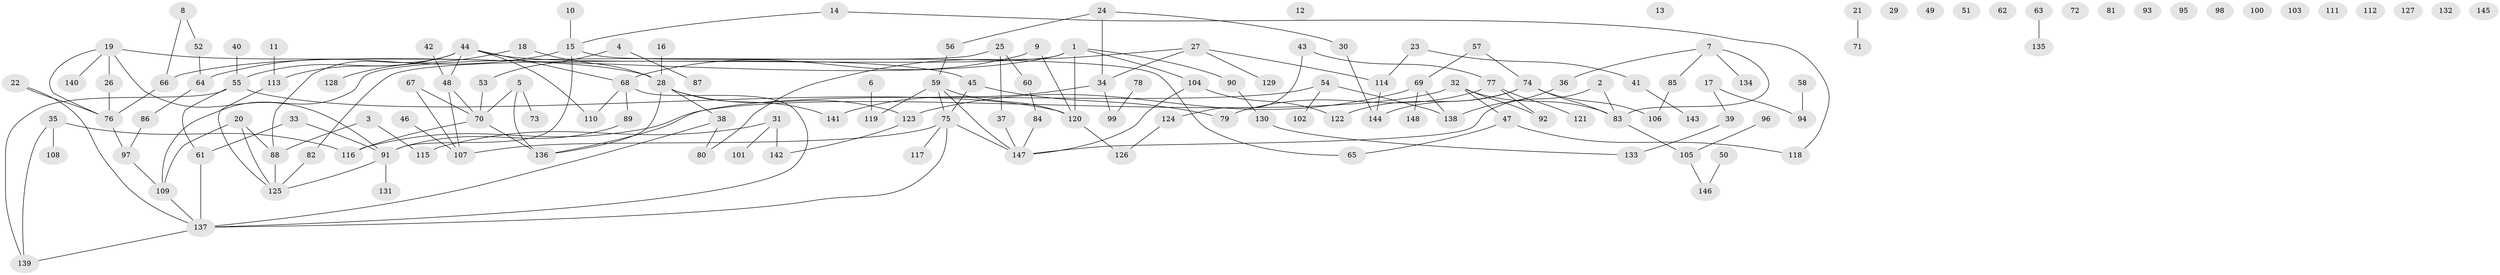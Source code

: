 // coarse degree distribution, {8: 0.02912621359223301, 6: 0.02912621359223301, 2: 0.2815533980582524, 1: 0.17475728155339806, 7: 0.02912621359223301, 3: 0.13592233009708737, 4: 0.07766990291262135, 0: 0.17475728155339806, 5: 0.06796116504854369}
// Generated by graph-tools (version 1.1) at 2025/41/03/06/25 10:41:20]
// undirected, 148 vertices, 170 edges
graph export_dot {
graph [start="1"]
  node [color=gray90,style=filled];
  1;
  2;
  3;
  4;
  5;
  6;
  7;
  8;
  9;
  10;
  11;
  12;
  13;
  14;
  15;
  16;
  17;
  18;
  19;
  20;
  21;
  22;
  23;
  24;
  25;
  26;
  27;
  28;
  29;
  30;
  31;
  32;
  33;
  34;
  35;
  36;
  37;
  38;
  39;
  40;
  41;
  42;
  43;
  44;
  45;
  46;
  47;
  48;
  49;
  50;
  51;
  52;
  53;
  54;
  55;
  56;
  57;
  58;
  59;
  60;
  61;
  62;
  63;
  64;
  65;
  66;
  67;
  68;
  69;
  70;
  71;
  72;
  73;
  74;
  75;
  76;
  77;
  78;
  79;
  80;
  81;
  82;
  83;
  84;
  85;
  86;
  87;
  88;
  89;
  90;
  91;
  92;
  93;
  94;
  95;
  96;
  97;
  98;
  99;
  100;
  101;
  102;
  103;
  104;
  105;
  106;
  107;
  108;
  109;
  110;
  111;
  112;
  113;
  114;
  115;
  116;
  117;
  118;
  119;
  120;
  121;
  122;
  123;
  124;
  125;
  126;
  127;
  128;
  129;
  130;
  131;
  132;
  133;
  134;
  135;
  136;
  137;
  138;
  139;
  140;
  141;
  142;
  143;
  144;
  145;
  146;
  147;
  148;
  1 -- 66;
  1 -- 82;
  1 -- 90;
  1 -- 104;
  1 -- 120;
  2 -- 83;
  2 -- 147;
  3 -- 88;
  3 -- 115;
  4 -- 53;
  4 -- 87;
  5 -- 70;
  5 -- 73;
  5 -- 136;
  6 -- 119;
  7 -- 36;
  7 -- 83;
  7 -- 85;
  7 -- 134;
  8 -- 52;
  8 -- 66;
  9 -- 68;
  9 -- 120;
  10 -- 15;
  11 -- 113;
  14 -- 15;
  14 -- 118;
  15 -- 64;
  15 -- 65;
  15 -- 91;
  16 -- 28;
  17 -- 39;
  17 -- 94;
  18 -- 28;
  18 -- 128;
  19 -- 26;
  19 -- 28;
  19 -- 76;
  19 -- 91;
  19 -- 140;
  20 -- 88;
  20 -- 109;
  20 -- 125;
  21 -- 71;
  22 -- 76;
  22 -- 137;
  23 -- 41;
  23 -- 114;
  24 -- 30;
  24 -- 34;
  24 -- 56;
  25 -- 37;
  25 -- 60;
  25 -- 109;
  26 -- 76;
  27 -- 34;
  27 -- 80;
  27 -- 114;
  27 -- 129;
  28 -- 38;
  28 -- 123;
  28 -- 136;
  28 -- 141;
  30 -- 144;
  31 -- 101;
  31 -- 115;
  31 -- 142;
  32 -- 47;
  32 -- 83;
  32 -- 92;
  32 -- 116;
  33 -- 61;
  33 -- 91;
  34 -- 99;
  34 -- 141;
  35 -- 108;
  35 -- 116;
  35 -- 139;
  36 -- 138;
  37 -- 147;
  38 -- 80;
  38 -- 137;
  39 -- 133;
  40 -- 55;
  41 -- 143;
  42 -- 48;
  43 -- 77;
  43 -- 124;
  44 -- 45;
  44 -- 48;
  44 -- 55;
  44 -- 68;
  44 -- 88;
  44 -- 110;
  44 -- 113;
  45 -- 75;
  45 -- 79;
  46 -- 107;
  47 -- 65;
  47 -- 118;
  48 -- 70;
  48 -- 107;
  50 -- 146;
  52 -- 64;
  53 -- 70;
  54 -- 102;
  54 -- 136;
  54 -- 138;
  55 -- 61;
  55 -- 120;
  55 -- 139;
  56 -- 59;
  57 -- 69;
  57 -- 74;
  58 -- 94;
  59 -- 75;
  59 -- 119;
  59 -- 120;
  59 -- 147;
  60 -- 84;
  61 -- 137;
  63 -- 135;
  64 -- 86;
  66 -- 76;
  67 -- 70;
  67 -- 107;
  68 -- 89;
  68 -- 110;
  68 -- 137;
  69 -- 123;
  69 -- 138;
  69 -- 148;
  70 -- 116;
  70 -- 136;
  74 -- 83;
  74 -- 106;
  74 -- 122;
  74 -- 144;
  75 -- 107;
  75 -- 117;
  75 -- 137;
  75 -- 147;
  76 -- 97;
  77 -- 79;
  77 -- 92;
  77 -- 121;
  78 -- 99;
  82 -- 125;
  83 -- 105;
  84 -- 147;
  85 -- 106;
  86 -- 97;
  88 -- 125;
  89 -- 91;
  90 -- 130;
  91 -- 125;
  91 -- 131;
  96 -- 105;
  97 -- 109;
  104 -- 122;
  104 -- 147;
  105 -- 146;
  109 -- 137;
  113 -- 125;
  114 -- 144;
  120 -- 126;
  123 -- 142;
  124 -- 126;
  130 -- 133;
  137 -- 139;
}
